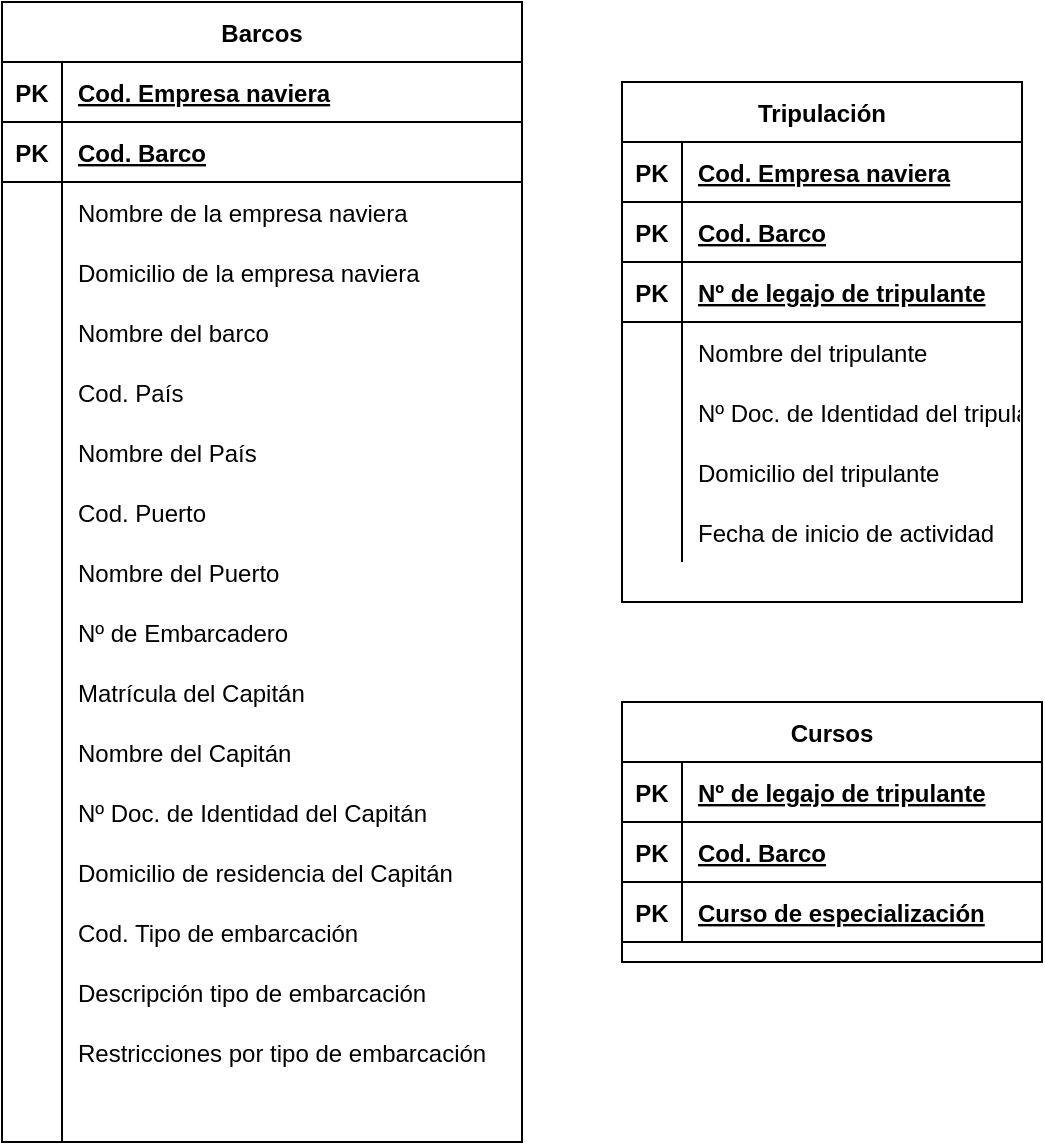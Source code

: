 <mxfile version="13.6.3" type="github">
  <diagram id="R2lEEEUBdFMjLlhIrx00" name="Page-1">
    <mxGraphModel dx="801" dy="462" grid="1" gridSize="10" guides="1" tooltips="1" connect="1" arrows="1" fold="1" page="1" pageScale="1" pageWidth="850" pageHeight="1100" math="0" shadow="0" extFonts="Permanent Marker^https://fonts.googleapis.com/css?family=Permanent+Marker">
      <root>
        <mxCell id="0" />
        <mxCell id="1" parent="0" />
        <mxCell id="KxqzKDzrsvVaQPydb3OC-14" value="Tripulación" style="shape=table;startSize=30;container=1;collapsible=1;childLayout=tableLayout;fixedRows=1;rowLines=0;fontStyle=1;align=center;resizeLast=1;" vertex="1" parent="1">
          <mxGeometry x="510" y="50" width="200" height="260" as="geometry" />
        </mxCell>
        <mxCell id="KxqzKDzrsvVaQPydb3OC-115" value="" style="shape=partialRectangle;collapsible=0;dropTarget=0;pointerEvents=0;fillColor=none;top=0;left=0;bottom=1;right=0;points=[[0,0.5],[1,0.5]];portConstraint=eastwest;" vertex="1" parent="KxqzKDzrsvVaQPydb3OC-14">
          <mxGeometry y="30" width="200" height="30" as="geometry" />
        </mxCell>
        <mxCell id="KxqzKDzrsvVaQPydb3OC-116" value="PK" style="shape=partialRectangle;connectable=0;fillColor=none;top=0;left=0;bottom=0;right=0;fontStyle=1;overflow=hidden;" vertex="1" parent="KxqzKDzrsvVaQPydb3OC-115">
          <mxGeometry width="30" height="30" as="geometry" />
        </mxCell>
        <mxCell id="KxqzKDzrsvVaQPydb3OC-117" value="Cod. Empresa naviera" style="shape=partialRectangle;connectable=0;fillColor=none;top=0;left=0;bottom=0;right=0;align=left;spacingLeft=6;fontStyle=5;overflow=hidden;" vertex="1" parent="KxqzKDzrsvVaQPydb3OC-115">
          <mxGeometry x="30" width="170" height="30" as="geometry" />
        </mxCell>
        <mxCell id="KxqzKDzrsvVaQPydb3OC-111" value="" style="shape=partialRectangle;collapsible=0;dropTarget=0;pointerEvents=0;fillColor=none;top=0;left=0;bottom=1;right=0;points=[[0,0.5],[1,0.5]];portConstraint=eastwest;" vertex="1" parent="KxqzKDzrsvVaQPydb3OC-14">
          <mxGeometry y="60" width="200" height="30" as="geometry" />
        </mxCell>
        <mxCell id="KxqzKDzrsvVaQPydb3OC-112" value="PK" style="shape=partialRectangle;connectable=0;fillColor=none;top=0;left=0;bottom=0;right=0;fontStyle=1;overflow=hidden;" vertex="1" parent="KxqzKDzrsvVaQPydb3OC-111">
          <mxGeometry width="30" height="30" as="geometry" />
        </mxCell>
        <mxCell id="KxqzKDzrsvVaQPydb3OC-113" value="Cod. Barco" style="shape=partialRectangle;connectable=0;fillColor=none;top=0;left=0;bottom=0;right=0;align=left;spacingLeft=6;fontStyle=5;overflow=hidden;" vertex="1" parent="KxqzKDzrsvVaQPydb3OC-111">
          <mxGeometry x="30" width="170" height="30" as="geometry" />
        </mxCell>
        <mxCell id="KxqzKDzrsvVaQPydb3OC-15" value="" style="shape=partialRectangle;collapsible=0;dropTarget=0;pointerEvents=0;fillColor=none;top=0;left=0;bottom=1;right=0;points=[[0,0.5],[1,0.5]];portConstraint=eastwest;" vertex="1" parent="KxqzKDzrsvVaQPydb3OC-14">
          <mxGeometry y="90" width="200" height="30" as="geometry" />
        </mxCell>
        <mxCell id="KxqzKDzrsvVaQPydb3OC-16" value="PK" style="shape=partialRectangle;connectable=0;fillColor=none;top=0;left=0;bottom=0;right=0;fontStyle=1;overflow=hidden;" vertex="1" parent="KxqzKDzrsvVaQPydb3OC-15">
          <mxGeometry width="30" height="30" as="geometry" />
        </mxCell>
        <mxCell id="KxqzKDzrsvVaQPydb3OC-17" value="Nº de legajo de tripulante" style="shape=partialRectangle;connectable=0;fillColor=none;top=0;left=0;bottom=0;right=0;align=left;spacingLeft=6;fontStyle=5;overflow=hidden;" vertex="1" parent="KxqzKDzrsvVaQPydb3OC-15">
          <mxGeometry x="30" width="170" height="30" as="geometry" />
        </mxCell>
        <mxCell id="KxqzKDzrsvVaQPydb3OC-18" value="" style="shape=partialRectangle;collapsible=0;dropTarget=0;pointerEvents=0;fillColor=none;top=0;left=0;bottom=0;right=0;points=[[0,0.5],[1,0.5]];portConstraint=eastwest;" vertex="1" parent="KxqzKDzrsvVaQPydb3OC-14">
          <mxGeometry y="120" width="200" height="30" as="geometry" />
        </mxCell>
        <mxCell id="KxqzKDzrsvVaQPydb3OC-19" value="" style="shape=partialRectangle;connectable=0;fillColor=none;top=0;left=0;bottom=0;right=0;editable=1;overflow=hidden;" vertex="1" parent="KxqzKDzrsvVaQPydb3OC-18">
          <mxGeometry width="30" height="30" as="geometry" />
        </mxCell>
        <mxCell id="KxqzKDzrsvVaQPydb3OC-20" value="Nombre del tripulante" style="shape=partialRectangle;connectable=0;fillColor=none;top=0;left=0;bottom=0;right=0;align=left;spacingLeft=6;overflow=hidden;" vertex="1" parent="KxqzKDzrsvVaQPydb3OC-18">
          <mxGeometry x="30" width="170" height="30" as="geometry" />
        </mxCell>
        <mxCell id="KxqzKDzrsvVaQPydb3OC-21" value="" style="shape=partialRectangle;collapsible=0;dropTarget=0;pointerEvents=0;fillColor=none;top=0;left=0;bottom=0;right=0;points=[[0,0.5],[1,0.5]];portConstraint=eastwest;" vertex="1" parent="KxqzKDzrsvVaQPydb3OC-14">
          <mxGeometry y="150" width="200" height="30" as="geometry" />
        </mxCell>
        <mxCell id="KxqzKDzrsvVaQPydb3OC-22" value="" style="shape=partialRectangle;connectable=0;fillColor=none;top=0;left=0;bottom=0;right=0;editable=1;overflow=hidden;" vertex="1" parent="KxqzKDzrsvVaQPydb3OC-21">
          <mxGeometry width="30" height="30" as="geometry" />
        </mxCell>
        <mxCell id="KxqzKDzrsvVaQPydb3OC-23" value="Nº Doc. de Identidad del tripulante" style="shape=partialRectangle;connectable=0;fillColor=none;top=0;left=0;bottom=0;right=0;align=left;spacingLeft=6;overflow=hidden;" vertex="1" parent="KxqzKDzrsvVaQPydb3OC-21">
          <mxGeometry x="30" width="170" height="30" as="geometry" />
        </mxCell>
        <mxCell id="KxqzKDzrsvVaQPydb3OC-24" value="" style="shape=partialRectangle;collapsible=0;dropTarget=0;pointerEvents=0;fillColor=none;top=0;left=0;bottom=0;right=0;points=[[0,0.5],[1,0.5]];portConstraint=eastwest;" vertex="1" parent="KxqzKDzrsvVaQPydb3OC-14">
          <mxGeometry y="180" width="200" height="30" as="geometry" />
        </mxCell>
        <mxCell id="KxqzKDzrsvVaQPydb3OC-25" value="" style="shape=partialRectangle;connectable=0;fillColor=none;top=0;left=0;bottom=0;right=0;editable=1;overflow=hidden;" vertex="1" parent="KxqzKDzrsvVaQPydb3OC-24">
          <mxGeometry width="30" height="30" as="geometry" />
        </mxCell>
        <mxCell id="KxqzKDzrsvVaQPydb3OC-26" value="Domicilio del tripulante" style="shape=partialRectangle;connectable=0;fillColor=none;top=0;left=0;bottom=0;right=0;align=left;spacingLeft=6;overflow=hidden;" vertex="1" parent="KxqzKDzrsvVaQPydb3OC-24">
          <mxGeometry x="30" width="170" height="30" as="geometry" />
        </mxCell>
        <mxCell id="KxqzKDzrsvVaQPydb3OC-102" value="" style="shape=partialRectangle;collapsible=0;dropTarget=0;pointerEvents=0;fillColor=none;top=0;left=0;bottom=0;right=0;points=[[0,0.5],[1,0.5]];portConstraint=eastwest;" vertex="1" parent="KxqzKDzrsvVaQPydb3OC-14">
          <mxGeometry y="210" width="200" height="30" as="geometry" />
        </mxCell>
        <mxCell id="KxqzKDzrsvVaQPydb3OC-103" value="" style="shape=partialRectangle;connectable=0;fillColor=none;top=0;left=0;bottom=0;right=0;editable=1;overflow=hidden;" vertex="1" parent="KxqzKDzrsvVaQPydb3OC-102">
          <mxGeometry width="30" height="30" as="geometry" />
        </mxCell>
        <mxCell id="KxqzKDzrsvVaQPydb3OC-104" value="Fecha de inicio de actividad" style="shape=partialRectangle;connectable=0;fillColor=none;top=0;left=0;bottom=0;right=0;align=left;spacingLeft=6;overflow=hidden;" vertex="1" parent="KxqzKDzrsvVaQPydb3OC-102">
          <mxGeometry x="30" width="170" height="30" as="geometry" />
        </mxCell>
        <mxCell id="KxqzKDzrsvVaQPydb3OC-27" value="Cursos" style="shape=table;startSize=30;container=1;collapsible=1;childLayout=tableLayout;fixedRows=1;rowLines=0;fontStyle=1;align=center;resizeLast=1;" vertex="1" parent="1">
          <mxGeometry x="510" y="360" width="210" height="130" as="geometry" />
        </mxCell>
        <mxCell id="KxqzKDzrsvVaQPydb3OC-28" value="" style="shape=partialRectangle;collapsible=0;dropTarget=0;pointerEvents=0;fillColor=none;top=0;left=0;bottom=1;right=0;points=[[0,0.5],[1,0.5]];portConstraint=eastwest;" vertex="1" parent="KxqzKDzrsvVaQPydb3OC-27">
          <mxGeometry y="30" width="210" height="30" as="geometry" />
        </mxCell>
        <mxCell id="KxqzKDzrsvVaQPydb3OC-29" value="PK" style="shape=partialRectangle;connectable=0;fillColor=none;top=0;left=0;bottom=0;right=0;fontStyle=1;overflow=hidden;" vertex="1" parent="KxqzKDzrsvVaQPydb3OC-28">
          <mxGeometry width="30" height="30" as="geometry" />
        </mxCell>
        <mxCell id="KxqzKDzrsvVaQPydb3OC-30" value="Nº de legajo de tripulante" style="shape=partialRectangle;connectable=0;fillColor=none;top=0;left=0;bottom=0;right=0;align=left;spacingLeft=6;fontStyle=5;overflow=hidden;" vertex="1" parent="KxqzKDzrsvVaQPydb3OC-28">
          <mxGeometry x="30" width="180" height="30" as="geometry" />
        </mxCell>
        <mxCell id="KxqzKDzrsvVaQPydb3OC-108" value="" style="shape=partialRectangle;collapsible=0;dropTarget=0;pointerEvents=0;fillColor=none;top=0;left=0;bottom=1;right=0;points=[[0,0.5],[1,0.5]];portConstraint=eastwest;" vertex="1" parent="KxqzKDzrsvVaQPydb3OC-27">
          <mxGeometry y="60" width="210" height="30" as="geometry" />
        </mxCell>
        <mxCell id="KxqzKDzrsvVaQPydb3OC-109" value="PK" style="shape=partialRectangle;connectable=0;fillColor=none;top=0;left=0;bottom=0;right=0;fontStyle=1;overflow=hidden;" vertex="1" parent="KxqzKDzrsvVaQPydb3OC-108">
          <mxGeometry width="30" height="30" as="geometry" />
        </mxCell>
        <mxCell id="KxqzKDzrsvVaQPydb3OC-110" value="Cod. Barco" style="shape=partialRectangle;connectable=0;fillColor=none;top=0;left=0;bottom=0;right=0;align=left;spacingLeft=6;fontStyle=5;overflow=hidden;" vertex="1" parent="KxqzKDzrsvVaQPydb3OC-108">
          <mxGeometry x="30" width="180" height="30" as="geometry" />
        </mxCell>
        <mxCell id="KxqzKDzrsvVaQPydb3OC-118" value="" style="shape=partialRectangle;collapsible=0;dropTarget=0;pointerEvents=0;fillColor=none;top=0;left=0;bottom=1;right=0;points=[[0,0.5],[1,0.5]];portConstraint=eastwest;" vertex="1" parent="KxqzKDzrsvVaQPydb3OC-27">
          <mxGeometry y="90" width="210" height="30" as="geometry" />
        </mxCell>
        <mxCell id="KxqzKDzrsvVaQPydb3OC-119" value="PK" style="shape=partialRectangle;connectable=0;fillColor=none;top=0;left=0;bottom=0;right=0;fontStyle=1;overflow=hidden;" vertex="1" parent="KxqzKDzrsvVaQPydb3OC-118">
          <mxGeometry width="30" height="30" as="geometry" />
        </mxCell>
        <mxCell id="KxqzKDzrsvVaQPydb3OC-120" value="Curso de especialización" style="shape=partialRectangle;connectable=0;fillColor=none;top=0;left=0;bottom=0;right=0;align=left;spacingLeft=6;fontStyle=5;overflow=hidden;" vertex="1" parent="KxqzKDzrsvVaQPydb3OC-118">
          <mxGeometry x="30" width="180" height="30" as="geometry" />
        </mxCell>
        <mxCell id="KxqzKDzrsvVaQPydb3OC-1" value="Barcos" style="shape=table;startSize=30;container=1;collapsible=1;childLayout=tableLayout;fixedRows=1;rowLines=0;fontStyle=1;align=center;resizeLast=1;" vertex="1" parent="1">
          <mxGeometry x="200" y="10" width="260" height="570" as="geometry" />
        </mxCell>
        <mxCell id="KxqzKDzrsvVaQPydb3OC-2" value="" style="shape=partialRectangle;collapsible=0;dropTarget=0;pointerEvents=0;fillColor=none;top=0;left=0;bottom=1;right=0;points=[[0,0.5],[1,0.5]];portConstraint=eastwest;" vertex="1" parent="KxqzKDzrsvVaQPydb3OC-1">
          <mxGeometry y="30" width="260" height="30" as="geometry" />
        </mxCell>
        <mxCell id="KxqzKDzrsvVaQPydb3OC-3" value="PK" style="shape=partialRectangle;connectable=0;fillColor=none;top=0;left=0;bottom=0;right=0;fontStyle=1;overflow=hidden;" vertex="1" parent="KxqzKDzrsvVaQPydb3OC-2">
          <mxGeometry width="30" height="30" as="geometry" />
        </mxCell>
        <mxCell id="KxqzKDzrsvVaQPydb3OC-4" value="Cod. Empresa naviera" style="shape=partialRectangle;connectable=0;fillColor=none;top=0;left=0;bottom=0;right=0;align=left;spacingLeft=6;fontStyle=5;overflow=hidden;" vertex="1" parent="KxqzKDzrsvVaQPydb3OC-2">
          <mxGeometry x="30" width="230" height="30" as="geometry" />
        </mxCell>
        <mxCell id="KxqzKDzrsvVaQPydb3OC-40" value="" style="shape=partialRectangle;collapsible=0;dropTarget=0;pointerEvents=0;fillColor=none;top=0;left=0;bottom=1;right=0;points=[[0,0.5],[1,0.5]];portConstraint=eastwest;" vertex="1" parent="KxqzKDzrsvVaQPydb3OC-1">
          <mxGeometry y="60" width="260" height="30" as="geometry" />
        </mxCell>
        <mxCell id="KxqzKDzrsvVaQPydb3OC-41" value="PK" style="shape=partialRectangle;connectable=0;fillColor=none;top=0;left=0;bottom=0;right=0;fontStyle=1;overflow=hidden;" vertex="1" parent="KxqzKDzrsvVaQPydb3OC-40">
          <mxGeometry width="30" height="30" as="geometry" />
        </mxCell>
        <mxCell id="KxqzKDzrsvVaQPydb3OC-42" value="Cod. Barco" style="shape=partialRectangle;connectable=0;fillColor=none;top=0;left=0;bottom=0;right=0;align=left;spacingLeft=6;fontStyle=5;overflow=hidden;" vertex="1" parent="KxqzKDzrsvVaQPydb3OC-40">
          <mxGeometry x="30" width="230" height="30" as="geometry" />
        </mxCell>
        <mxCell id="KxqzKDzrsvVaQPydb3OC-5" value="" style="shape=partialRectangle;collapsible=0;dropTarget=0;pointerEvents=0;fillColor=none;top=0;left=0;bottom=0;right=0;points=[[0,0.5],[1,0.5]];portConstraint=eastwest;" vertex="1" parent="KxqzKDzrsvVaQPydb3OC-1">
          <mxGeometry y="90" width="260" height="30" as="geometry" />
        </mxCell>
        <mxCell id="KxqzKDzrsvVaQPydb3OC-6" value="" style="shape=partialRectangle;connectable=0;fillColor=none;top=0;left=0;bottom=0;right=0;editable=1;overflow=hidden;" vertex="1" parent="KxqzKDzrsvVaQPydb3OC-5">
          <mxGeometry width="30" height="30" as="geometry" />
        </mxCell>
        <mxCell id="KxqzKDzrsvVaQPydb3OC-7" value="Nombre de la empresa naviera" style="shape=partialRectangle;connectable=0;fillColor=none;top=0;left=0;bottom=0;right=0;align=left;spacingLeft=6;overflow=hidden;" vertex="1" parent="KxqzKDzrsvVaQPydb3OC-5">
          <mxGeometry x="30" width="230" height="30" as="geometry" />
        </mxCell>
        <mxCell id="KxqzKDzrsvVaQPydb3OC-8" value="" style="shape=partialRectangle;collapsible=0;dropTarget=0;pointerEvents=0;fillColor=none;top=0;left=0;bottom=0;right=0;points=[[0,0.5],[1,0.5]];portConstraint=eastwest;" vertex="1" parent="KxqzKDzrsvVaQPydb3OC-1">
          <mxGeometry y="120" width="260" height="30" as="geometry" />
        </mxCell>
        <mxCell id="KxqzKDzrsvVaQPydb3OC-9" value="" style="shape=partialRectangle;connectable=0;fillColor=none;top=0;left=0;bottom=0;right=0;editable=1;overflow=hidden;" vertex="1" parent="KxqzKDzrsvVaQPydb3OC-8">
          <mxGeometry width="30" height="30" as="geometry" />
        </mxCell>
        <mxCell id="KxqzKDzrsvVaQPydb3OC-10" value="Domicilio de la empresa naviera" style="shape=partialRectangle;connectable=0;fillColor=none;top=0;left=0;bottom=0;right=0;align=left;spacingLeft=6;overflow=hidden;" vertex="1" parent="KxqzKDzrsvVaQPydb3OC-8">
          <mxGeometry x="30" width="230" height="30" as="geometry" />
        </mxCell>
        <mxCell id="KxqzKDzrsvVaQPydb3OC-11" value="" style="shape=partialRectangle;collapsible=0;dropTarget=0;pointerEvents=0;fillColor=none;top=0;left=0;bottom=0;right=0;points=[[0,0.5],[1,0.5]];portConstraint=eastwest;" vertex="1" parent="KxqzKDzrsvVaQPydb3OC-1">
          <mxGeometry y="150" width="260" height="30" as="geometry" />
        </mxCell>
        <mxCell id="KxqzKDzrsvVaQPydb3OC-12" value="" style="shape=partialRectangle;connectable=0;fillColor=none;top=0;left=0;bottom=0;right=0;editable=1;overflow=hidden;" vertex="1" parent="KxqzKDzrsvVaQPydb3OC-11">
          <mxGeometry width="30" height="30" as="geometry" />
        </mxCell>
        <mxCell id="KxqzKDzrsvVaQPydb3OC-13" value="Nombre del barco" style="shape=partialRectangle;connectable=0;fillColor=none;top=0;left=0;bottom=0;right=0;align=left;spacingLeft=6;overflow=hidden;" vertex="1" parent="KxqzKDzrsvVaQPydb3OC-11">
          <mxGeometry x="30" width="230" height="30" as="geometry" />
        </mxCell>
        <mxCell id="KxqzKDzrsvVaQPydb3OC-43" value="" style="shape=partialRectangle;collapsible=0;dropTarget=0;pointerEvents=0;fillColor=none;top=0;left=0;bottom=0;right=0;points=[[0,0.5],[1,0.5]];portConstraint=eastwest;" vertex="1" parent="KxqzKDzrsvVaQPydb3OC-1">
          <mxGeometry y="180" width="260" height="30" as="geometry" />
        </mxCell>
        <mxCell id="KxqzKDzrsvVaQPydb3OC-44" value="" style="shape=partialRectangle;connectable=0;fillColor=none;top=0;left=0;bottom=0;right=0;editable=1;overflow=hidden;" vertex="1" parent="KxqzKDzrsvVaQPydb3OC-43">
          <mxGeometry width="30" height="30" as="geometry" />
        </mxCell>
        <mxCell id="KxqzKDzrsvVaQPydb3OC-45" value="Cod. País" style="shape=partialRectangle;connectable=0;fillColor=none;top=0;left=0;bottom=0;right=0;align=left;spacingLeft=6;overflow=hidden;" vertex="1" parent="KxqzKDzrsvVaQPydb3OC-43">
          <mxGeometry x="30" width="230" height="30" as="geometry" />
        </mxCell>
        <mxCell id="KxqzKDzrsvVaQPydb3OC-46" value="" style="shape=partialRectangle;collapsible=0;dropTarget=0;pointerEvents=0;fillColor=none;top=0;left=0;bottom=0;right=0;points=[[0,0.5],[1,0.5]];portConstraint=eastwest;" vertex="1" parent="KxqzKDzrsvVaQPydb3OC-1">
          <mxGeometry y="210" width="260" height="30" as="geometry" />
        </mxCell>
        <mxCell id="KxqzKDzrsvVaQPydb3OC-47" value="" style="shape=partialRectangle;connectable=0;fillColor=none;top=0;left=0;bottom=0;right=0;editable=1;overflow=hidden;" vertex="1" parent="KxqzKDzrsvVaQPydb3OC-46">
          <mxGeometry width="30" height="30" as="geometry" />
        </mxCell>
        <mxCell id="KxqzKDzrsvVaQPydb3OC-48" value="Nombre del País" style="shape=partialRectangle;connectable=0;fillColor=none;top=0;left=0;bottom=0;right=0;align=left;spacingLeft=6;overflow=hidden;" vertex="1" parent="KxqzKDzrsvVaQPydb3OC-46">
          <mxGeometry x="30" width="230" height="30" as="geometry" />
        </mxCell>
        <mxCell id="KxqzKDzrsvVaQPydb3OC-49" value="" style="shape=partialRectangle;collapsible=0;dropTarget=0;pointerEvents=0;fillColor=none;top=0;left=0;bottom=0;right=0;points=[[0,0.5],[1,0.5]];portConstraint=eastwest;" vertex="1" parent="KxqzKDzrsvVaQPydb3OC-1">
          <mxGeometry y="240" width="260" height="30" as="geometry" />
        </mxCell>
        <mxCell id="KxqzKDzrsvVaQPydb3OC-50" value="" style="shape=partialRectangle;connectable=0;fillColor=none;top=0;left=0;bottom=0;right=0;editable=1;overflow=hidden;" vertex="1" parent="KxqzKDzrsvVaQPydb3OC-49">
          <mxGeometry width="30" height="30" as="geometry" />
        </mxCell>
        <mxCell id="KxqzKDzrsvVaQPydb3OC-51" value="Cod. Puerto" style="shape=partialRectangle;connectable=0;fillColor=none;top=0;left=0;bottom=0;right=0;align=left;spacingLeft=6;overflow=hidden;" vertex="1" parent="KxqzKDzrsvVaQPydb3OC-49">
          <mxGeometry x="30" width="230" height="30" as="geometry" />
        </mxCell>
        <mxCell id="KxqzKDzrsvVaQPydb3OC-52" value="" style="shape=partialRectangle;collapsible=0;dropTarget=0;pointerEvents=0;fillColor=none;top=0;left=0;bottom=0;right=0;points=[[0,0.5],[1,0.5]];portConstraint=eastwest;" vertex="1" parent="KxqzKDzrsvVaQPydb3OC-1">
          <mxGeometry y="270" width="260" height="30" as="geometry" />
        </mxCell>
        <mxCell id="KxqzKDzrsvVaQPydb3OC-53" value="" style="shape=partialRectangle;connectable=0;fillColor=none;top=0;left=0;bottom=0;right=0;editable=1;overflow=hidden;" vertex="1" parent="KxqzKDzrsvVaQPydb3OC-52">
          <mxGeometry width="30" height="30" as="geometry" />
        </mxCell>
        <mxCell id="KxqzKDzrsvVaQPydb3OC-54" value="Nombre del Puerto" style="shape=partialRectangle;connectable=0;fillColor=none;top=0;left=0;bottom=0;right=0;align=left;spacingLeft=6;overflow=hidden;" vertex="1" parent="KxqzKDzrsvVaQPydb3OC-52">
          <mxGeometry x="30" width="230" height="30" as="geometry" />
        </mxCell>
        <mxCell id="KxqzKDzrsvVaQPydb3OC-55" value="" style="shape=partialRectangle;collapsible=0;dropTarget=0;pointerEvents=0;fillColor=none;top=0;left=0;bottom=0;right=0;points=[[0,0.5],[1,0.5]];portConstraint=eastwest;" vertex="1" parent="KxqzKDzrsvVaQPydb3OC-1">
          <mxGeometry y="300" width="260" height="30" as="geometry" />
        </mxCell>
        <mxCell id="KxqzKDzrsvVaQPydb3OC-56" value="" style="shape=partialRectangle;connectable=0;fillColor=none;top=0;left=0;bottom=0;right=0;editable=1;overflow=hidden;" vertex="1" parent="KxqzKDzrsvVaQPydb3OC-55">
          <mxGeometry width="30" height="30" as="geometry" />
        </mxCell>
        <mxCell id="KxqzKDzrsvVaQPydb3OC-57" value="Nº de Embarcadero" style="shape=partialRectangle;connectable=0;fillColor=none;top=0;left=0;bottom=0;right=0;align=left;spacingLeft=6;overflow=hidden;" vertex="1" parent="KxqzKDzrsvVaQPydb3OC-55">
          <mxGeometry x="30" width="230" height="30" as="geometry" />
        </mxCell>
        <mxCell id="KxqzKDzrsvVaQPydb3OC-58" value="" style="shape=partialRectangle;collapsible=0;dropTarget=0;pointerEvents=0;fillColor=none;top=0;left=0;bottom=0;right=0;points=[[0,0.5],[1,0.5]];portConstraint=eastwest;" vertex="1" parent="KxqzKDzrsvVaQPydb3OC-1">
          <mxGeometry y="330" width="260" height="30" as="geometry" />
        </mxCell>
        <mxCell id="KxqzKDzrsvVaQPydb3OC-59" value="" style="shape=partialRectangle;connectable=0;fillColor=none;top=0;left=0;bottom=0;right=0;editable=1;overflow=hidden;" vertex="1" parent="KxqzKDzrsvVaQPydb3OC-58">
          <mxGeometry width="30" height="30" as="geometry" />
        </mxCell>
        <mxCell id="KxqzKDzrsvVaQPydb3OC-60" value="Matrícula del Capitán" style="shape=partialRectangle;connectable=0;fillColor=none;top=0;left=0;bottom=0;right=0;align=left;spacingLeft=6;overflow=hidden;" vertex="1" parent="KxqzKDzrsvVaQPydb3OC-58">
          <mxGeometry x="30" width="230" height="30" as="geometry" />
        </mxCell>
        <mxCell id="KxqzKDzrsvVaQPydb3OC-61" value="" style="shape=partialRectangle;collapsible=0;dropTarget=0;pointerEvents=0;fillColor=none;top=0;left=0;bottom=0;right=0;points=[[0,0.5],[1,0.5]];portConstraint=eastwest;" vertex="1" parent="KxqzKDzrsvVaQPydb3OC-1">
          <mxGeometry y="360" width="260" height="30" as="geometry" />
        </mxCell>
        <mxCell id="KxqzKDzrsvVaQPydb3OC-62" value="" style="shape=partialRectangle;connectable=0;fillColor=none;top=0;left=0;bottom=0;right=0;editable=1;overflow=hidden;" vertex="1" parent="KxqzKDzrsvVaQPydb3OC-61">
          <mxGeometry width="30" height="30" as="geometry" />
        </mxCell>
        <mxCell id="KxqzKDzrsvVaQPydb3OC-63" value="Nombre del Capitán" style="shape=partialRectangle;connectable=0;fillColor=none;top=0;left=0;bottom=0;right=0;align=left;spacingLeft=6;overflow=hidden;" vertex="1" parent="KxqzKDzrsvVaQPydb3OC-61">
          <mxGeometry x="30" width="230" height="30" as="geometry" />
        </mxCell>
        <mxCell id="KxqzKDzrsvVaQPydb3OC-84" value="" style="shape=partialRectangle;collapsible=0;dropTarget=0;pointerEvents=0;fillColor=none;top=0;left=0;bottom=0;right=0;points=[[0,0.5],[1,0.5]];portConstraint=eastwest;" vertex="1" parent="KxqzKDzrsvVaQPydb3OC-1">
          <mxGeometry y="390" width="260" height="30" as="geometry" />
        </mxCell>
        <mxCell id="KxqzKDzrsvVaQPydb3OC-85" value="" style="shape=partialRectangle;connectable=0;fillColor=none;top=0;left=0;bottom=0;right=0;editable=1;overflow=hidden;" vertex="1" parent="KxqzKDzrsvVaQPydb3OC-84">
          <mxGeometry width="30" height="30" as="geometry" />
        </mxCell>
        <mxCell id="KxqzKDzrsvVaQPydb3OC-86" value="Nº Doc. de Identidad del Capitán" style="shape=partialRectangle;connectable=0;fillColor=none;top=0;left=0;bottom=0;right=0;align=left;spacingLeft=6;overflow=hidden;" vertex="1" parent="KxqzKDzrsvVaQPydb3OC-84">
          <mxGeometry x="30" width="230" height="30" as="geometry" />
        </mxCell>
        <mxCell id="KxqzKDzrsvVaQPydb3OC-87" value="" style="shape=partialRectangle;collapsible=0;dropTarget=0;pointerEvents=0;fillColor=none;top=0;left=0;bottom=0;right=0;points=[[0,0.5],[1,0.5]];portConstraint=eastwest;" vertex="1" parent="KxqzKDzrsvVaQPydb3OC-1">
          <mxGeometry y="420" width="260" height="30" as="geometry" />
        </mxCell>
        <mxCell id="KxqzKDzrsvVaQPydb3OC-88" value="" style="shape=partialRectangle;connectable=0;fillColor=none;top=0;left=0;bottom=0;right=0;editable=1;overflow=hidden;" vertex="1" parent="KxqzKDzrsvVaQPydb3OC-87">
          <mxGeometry width="30" height="30" as="geometry" />
        </mxCell>
        <mxCell id="KxqzKDzrsvVaQPydb3OC-89" value="Domicilio de residencia del Capitán" style="shape=partialRectangle;connectable=0;fillColor=none;top=0;left=0;bottom=0;right=0;align=left;spacingLeft=6;overflow=hidden;" vertex="1" parent="KxqzKDzrsvVaQPydb3OC-87">
          <mxGeometry x="30" width="230" height="30" as="geometry" />
        </mxCell>
        <mxCell id="KxqzKDzrsvVaQPydb3OC-90" value="" style="shape=partialRectangle;collapsible=0;dropTarget=0;pointerEvents=0;fillColor=none;top=0;left=0;bottom=0;right=0;points=[[0,0.5],[1,0.5]];portConstraint=eastwest;" vertex="1" parent="KxqzKDzrsvVaQPydb3OC-1">
          <mxGeometry y="450" width="260" height="30" as="geometry" />
        </mxCell>
        <mxCell id="KxqzKDzrsvVaQPydb3OC-91" value="" style="shape=partialRectangle;connectable=0;fillColor=none;top=0;left=0;bottom=0;right=0;editable=1;overflow=hidden;" vertex="1" parent="KxqzKDzrsvVaQPydb3OC-90">
          <mxGeometry width="30" height="30" as="geometry" />
        </mxCell>
        <mxCell id="KxqzKDzrsvVaQPydb3OC-92" value="Cod. Tipo de embarcación" style="shape=partialRectangle;connectable=0;fillColor=none;top=0;left=0;bottom=0;right=0;align=left;spacingLeft=6;overflow=hidden;" vertex="1" parent="KxqzKDzrsvVaQPydb3OC-90">
          <mxGeometry x="30" width="230" height="30" as="geometry" />
        </mxCell>
        <mxCell id="KxqzKDzrsvVaQPydb3OC-93" value="" style="shape=partialRectangle;collapsible=0;dropTarget=0;pointerEvents=0;fillColor=none;top=0;left=0;bottom=0;right=0;points=[[0,0.5],[1,0.5]];portConstraint=eastwest;" vertex="1" parent="KxqzKDzrsvVaQPydb3OC-1">
          <mxGeometry y="480" width="260" height="30" as="geometry" />
        </mxCell>
        <mxCell id="KxqzKDzrsvVaQPydb3OC-94" value="" style="shape=partialRectangle;connectable=0;fillColor=none;top=0;left=0;bottom=0;right=0;editable=1;overflow=hidden;" vertex="1" parent="KxqzKDzrsvVaQPydb3OC-93">
          <mxGeometry width="30" height="30" as="geometry" />
        </mxCell>
        <mxCell id="KxqzKDzrsvVaQPydb3OC-95" value="Descripción tipo de embarcación" style="shape=partialRectangle;connectable=0;fillColor=none;top=0;left=0;bottom=0;right=0;align=left;spacingLeft=6;overflow=hidden;" vertex="1" parent="KxqzKDzrsvVaQPydb3OC-93">
          <mxGeometry x="30" width="230" height="30" as="geometry" />
        </mxCell>
        <mxCell id="KxqzKDzrsvVaQPydb3OC-96" value="" style="shape=partialRectangle;collapsible=0;dropTarget=0;pointerEvents=0;fillColor=none;top=0;left=0;bottom=0;right=0;points=[[0,0.5],[1,0.5]];portConstraint=eastwest;" vertex="1" parent="KxqzKDzrsvVaQPydb3OC-1">
          <mxGeometry y="510" width="260" height="30" as="geometry" />
        </mxCell>
        <mxCell id="KxqzKDzrsvVaQPydb3OC-97" value="" style="shape=partialRectangle;connectable=0;fillColor=none;top=0;left=0;bottom=0;right=0;editable=1;overflow=hidden;" vertex="1" parent="KxqzKDzrsvVaQPydb3OC-96">
          <mxGeometry width="30" height="30" as="geometry" />
        </mxCell>
        <mxCell id="KxqzKDzrsvVaQPydb3OC-98" value="Restricciones por tipo de embarcación" style="shape=partialRectangle;connectable=0;fillColor=none;top=0;left=0;bottom=0;right=0;align=left;spacingLeft=6;overflow=hidden;" vertex="1" parent="KxqzKDzrsvVaQPydb3OC-96">
          <mxGeometry x="30" width="230" height="30" as="geometry" />
        </mxCell>
        <mxCell id="KxqzKDzrsvVaQPydb3OC-99" value="" style="shape=partialRectangle;collapsible=0;dropTarget=0;pointerEvents=0;fillColor=none;top=0;left=0;bottom=0;right=0;points=[[0,0.5],[1,0.5]];portConstraint=eastwest;" vertex="1" parent="KxqzKDzrsvVaQPydb3OC-1">
          <mxGeometry y="540" width="260" height="30" as="geometry" />
        </mxCell>
        <mxCell id="KxqzKDzrsvVaQPydb3OC-100" value="" style="shape=partialRectangle;connectable=0;fillColor=none;top=0;left=0;bottom=0;right=0;editable=1;overflow=hidden;" vertex="1" parent="KxqzKDzrsvVaQPydb3OC-99">
          <mxGeometry width="30" height="30" as="geometry" />
        </mxCell>
        <mxCell id="KxqzKDzrsvVaQPydb3OC-101" value="" style="shape=partialRectangle;connectable=0;fillColor=none;top=0;left=0;bottom=0;right=0;align=left;spacingLeft=6;overflow=hidden;" vertex="1" parent="KxqzKDzrsvVaQPydb3OC-99">
          <mxGeometry x="30" width="230" height="30" as="geometry" />
        </mxCell>
      </root>
    </mxGraphModel>
  </diagram>
</mxfile>
